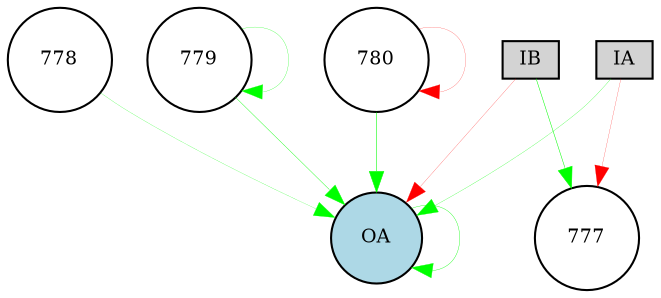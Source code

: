 digraph {
	node [fontsize=9 height=0.2 shape=circle width=0.2]
	IA [fillcolor=lightgray shape=box style=filled]
	IB [fillcolor=lightgray shape=box style=filled]
	OA [fillcolor=lightblue style=filled]
	778 [fillcolor=white style=filled]
	779 [fillcolor=white style=filled]
	780 [fillcolor=white style=filled]
	IA -> 777 [color=red penwidth=0.1 style=solid]
	IB -> 777 [color=green penwidth=0.2454492198156753 style=solid]
	778 -> OA [color=green penwidth=0.1041637075466075 style=solid]
	779 -> OA [color=green penwidth=0.18952685346530856 style=solid]
	780 -> OA [color=green penwidth=0.26750751467452283 style=solid]
	IA -> OA [color=green penwidth=0.12006427761648564 style=solid]
	IB -> OA [color=red penwidth=0.1 style=solid]
	OA -> OA [color=green penwidth=0.17645176922780398 style=solid]
	779 -> 779 [color=green penwidth=0.1262272984154192 style=solid]
	780 -> 780 [color=red penwidth=0.1 style=solid]
}

